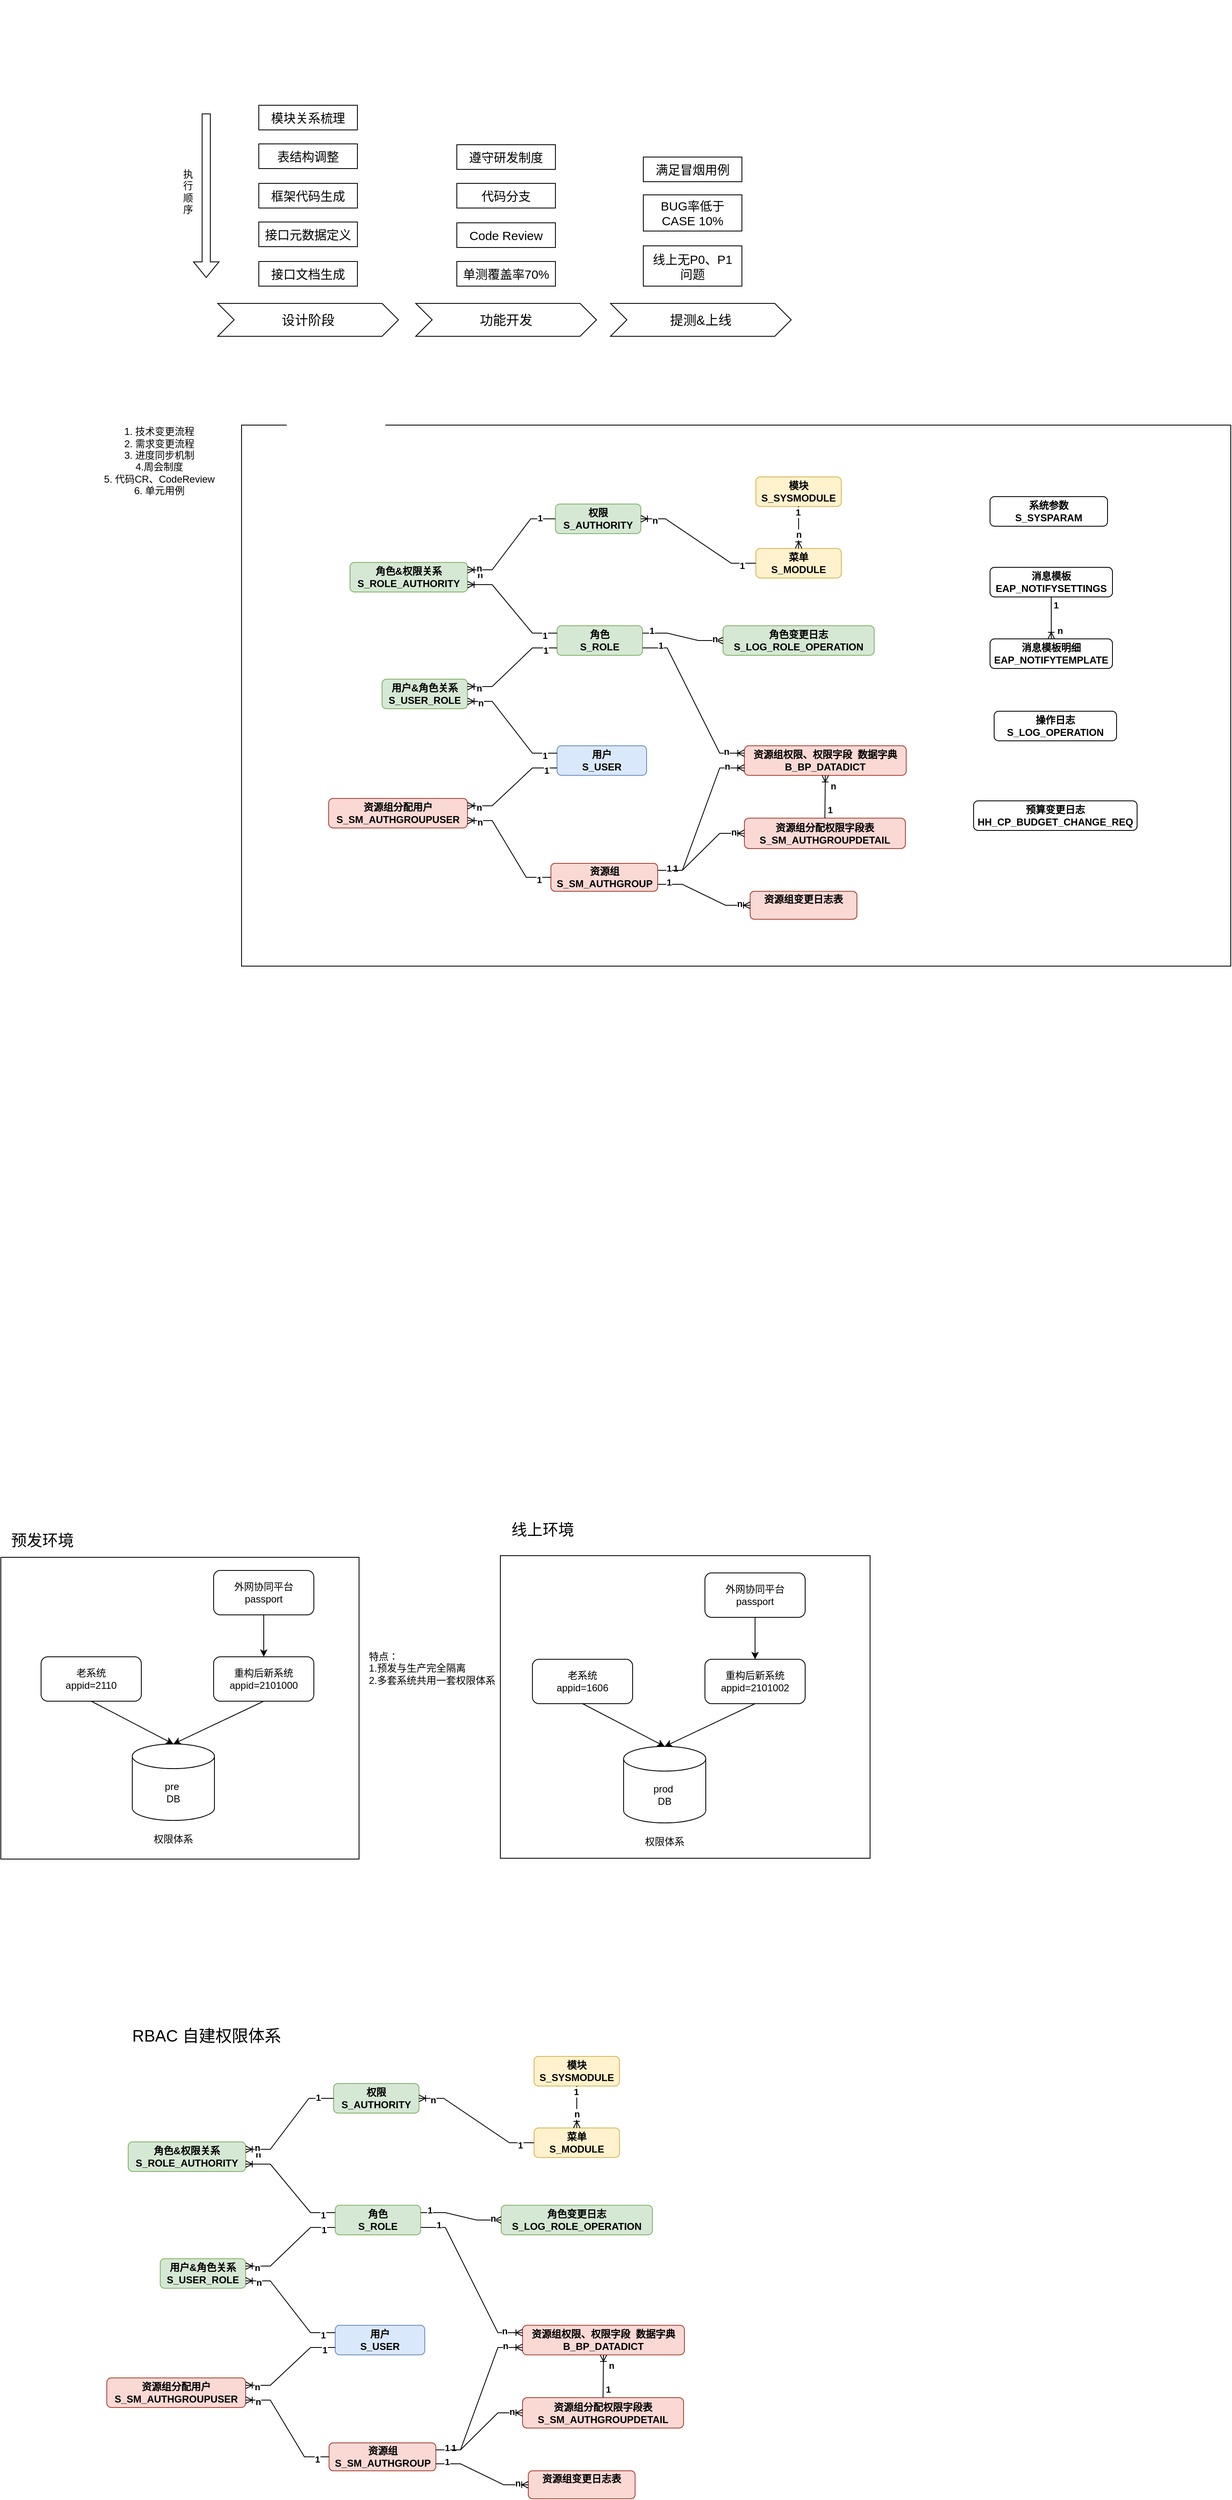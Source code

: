 <mxfile version="24.7.16">
  <diagram id="C5RBs43oDa-KdzZeNtuy" name="Page-1">
    <mxGraphModel dx="2261" dy="717" grid="0" gridSize="10" guides="1" tooltips="1" connect="1" arrows="1" fold="1" page="1" pageScale="1" pageWidth="827" pageHeight="1169" math="0" shadow="0">
      <root>
        <mxCell id="WIyWlLk6GJQsqaUBKTNV-0" />
        <mxCell id="WIyWlLk6GJQsqaUBKTNV-1" parent="WIyWlLk6GJQsqaUBKTNV-0" />
        <mxCell id="Fb4ALmmW-qBPZxDLk-Hd-118" value="" style="rounded=0;whiteSpace=wrap;html=1;" parent="WIyWlLk6GJQsqaUBKTNV-1" vertex="1">
          <mxGeometry x="-101" y="648" width="1204" height="658" as="geometry" />
        </mxCell>
        <mxCell id="Fb4ALmmW-qBPZxDLk-Hd-35" value="" style="rounded=0;whiteSpace=wrap;html=1;strokeColor=none;" parent="WIyWlLk6GJQsqaUBKTNV-1" vertex="1">
          <mxGeometry x="-46" y="131" width="120" height="594" as="geometry" />
        </mxCell>
        <mxCell id="Fb4ALmmW-qBPZxDLk-Hd-0" value="设计阶段" style="shape=step;perimeter=stepPerimeter;whiteSpace=wrap;html=1;fixedSize=1;fontSize=16;" parent="WIyWlLk6GJQsqaUBKTNV-1" vertex="1">
          <mxGeometry x="-130" y="500" width="220" height="40" as="geometry" />
        </mxCell>
        <mxCell id="Fb4ALmmW-qBPZxDLk-Hd-1" value="功能开发" style="shape=step;perimeter=stepPerimeter;whiteSpace=wrap;html=1;fixedSize=1;fontSize=16;" parent="WIyWlLk6GJQsqaUBKTNV-1" vertex="1">
          <mxGeometry x="111" y="500" width="220" height="40" as="geometry" />
        </mxCell>
        <mxCell id="Fb4ALmmW-qBPZxDLk-Hd-3" value="提测&amp;amp;上线" style="shape=step;perimeter=stepPerimeter;whiteSpace=wrap;html=1;fixedSize=1;fontSize=16;" parent="WIyWlLk6GJQsqaUBKTNV-1" vertex="1">
          <mxGeometry x="348" y="500" width="220" height="40" as="geometry" />
        </mxCell>
        <mxCell id="Fb4ALmmW-qBPZxDLk-Hd-10" value="&lt;div style=&quot;&quot;&gt;&lt;span style=&quot;background-color: initial; font-size: 15px;&quot;&gt;表结构调整&lt;/span&gt;&lt;/div&gt;" style="rounded=0;whiteSpace=wrap;html=1;align=center;" parent="WIyWlLk6GJQsqaUBKTNV-1" vertex="1">
          <mxGeometry x="-80" y="306" width="120" height="30" as="geometry" />
        </mxCell>
        <mxCell id="Fb4ALmmW-qBPZxDLk-Hd-11" value="&lt;div style=&quot;&quot;&gt;&lt;span style=&quot;background-color: initial; font-size: 15px;&quot;&gt;框架代码生成&lt;/span&gt;&lt;/div&gt;" style="rounded=0;whiteSpace=wrap;html=1;align=center;" parent="WIyWlLk6GJQsqaUBKTNV-1" vertex="1">
          <mxGeometry x="-80" y="354" width="120" height="30" as="geometry" />
        </mxCell>
        <mxCell id="Fb4ALmmW-qBPZxDLk-Hd-13" value="&lt;div style=&quot;&quot;&gt;&lt;span style=&quot;background-color: initial; font-size: 15px;&quot;&gt;接口元数据定义&lt;/span&gt;&lt;/div&gt;" style="rounded=0;whiteSpace=wrap;html=1;align=center;" parent="WIyWlLk6GJQsqaUBKTNV-1" vertex="1">
          <mxGeometry x="-80" y="401" width="120" height="30" as="geometry" />
        </mxCell>
        <mxCell id="Fb4ALmmW-qBPZxDLk-Hd-14" value="&lt;div style=&quot;&quot;&gt;&lt;span style=&quot;background-color: initial; font-size: 15px;&quot;&gt;接口文档生成&lt;/span&gt;&lt;/div&gt;" style="rounded=0;whiteSpace=wrap;html=1;align=center;" parent="WIyWlLk6GJQsqaUBKTNV-1" vertex="1">
          <mxGeometry x="-80" y="449" width="120" height="30" as="geometry" />
        </mxCell>
        <mxCell id="Fb4ALmmW-qBPZxDLk-Hd-15" value="&lt;span style=&quot;font-size: 15px;&quot;&gt;模块关系梳理&lt;/span&gt;" style="rounded=0;whiteSpace=wrap;html=1;align=center;" parent="WIyWlLk6GJQsqaUBKTNV-1" vertex="1">
          <mxGeometry x="-80" y="259" width="120" height="30" as="geometry" />
        </mxCell>
        <mxCell id="Fb4ALmmW-qBPZxDLk-Hd-17" value="" style="shape=flexArrow;endArrow=classic;html=1;rounded=0;" parent="WIyWlLk6GJQsqaUBKTNV-1" edge="1">
          <mxGeometry width="50" height="50" relative="1" as="geometry">
            <mxPoint x="-144" y="269" as="sourcePoint" />
            <mxPoint x="-144" y="469" as="targetPoint" />
          </mxGeometry>
        </mxCell>
        <mxCell id="Fb4ALmmW-qBPZxDLk-Hd-18" value="执行顺序" style="text;html=1;align=center;verticalAlign=middle;whiteSpace=wrap;rounded=0;" parent="WIyWlLk6GJQsqaUBKTNV-1" vertex="1">
          <mxGeometry x="-176" y="332" width="20" height="64" as="geometry" />
        </mxCell>
        <mxCell id="Fb4ALmmW-qBPZxDLk-Hd-19" value="&lt;div style=&quot;&quot;&gt;&lt;span style=&quot;font-size: 15px;&quot;&gt;代码分支&lt;/span&gt;&lt;/div&gt;" style="rounded=0;whiteSpace=wrap;html=1;align=center;" parent="WIyWlLk6GJQsqaUBKTNV-1" vertex="1">
          <mxGeometry x="161" y="354" width="120" height="30" as="geometry" />
        </mxCell>
        <mxCell id="Fb4ALmmW-qBPZxDLk-Hd-20" value="&lt;div style=&quot;&quot;&gt;&lt;span style=&quot;background-color: initial; font-size: 15px;&quot;&gt;Code Review&lt;/span&gt;&lt;/div&gt;" style="rounded=0;whiteSpace=wrap;html=1;align=center;" parent="WIyWlLk6GJQsqaUBKTNV-1" vertex="1">
          <mxGeometry x="161" y="402" width="120" height="30" as="geometry" />
        </mxCell>
        <mxCell id="Fb4ALmmW-qBPZxDLk-Hd-21" value="&lt;div style=&quot;&quot;&gt;&lt;span style=&quot;font-size: 15px;&quot;&gt;单测覆盖率70%&lt;/span&gt;&lt;/div&gt;" style="rounded=0;whiteSpace=wrap;html=1;align=center;" parent="WIyWlLk6GJQsqaUBKTNV-1" vertex="1">
          <mxGeometry x="161" y="449" width="120" height="30" as="geometry" />
        </mxCell>
        <mxCell id="Fb4ALmmW-qBPZxDLk-Hd-23" value="&lt;span style=&quot;font-size: 15px;&quot;&gt;遵守研发制度&lt;/span&gt;" style="rounded=0;whiteSpace=wrap;html=1;align=center;" parent="WIyWlLk6GJQsqaUBKTNV-1" vertex="1">
          <mxGeometry x="161" y="307" width="120" height="30" as="geometry" />
        </mxCell>
        <mxCell id="Fb4ALmmW-qBPZxDLk-Hd-29" value="&lt;div style=&quot;&quot;&gt;&lt;span style=&quot;font-size: 15px;&quot;&gt;BUG率低于CASE 10%&lt;/span&gt;&lt;/div&gt;" style="rounded=0;whiteSpace=wrap;html=1;align=center;" parent="WIyWlLk6GJQsqaUBKTNV-1" vertex="1">
          <mxGeometry x="388" y="368" width="120" height="44" as="geometry" />
        </mxCell>
        <mxCell id="Fb4ALmmW-qBPZxDLk-Hd-32" value="&lt;div style=&quot;&quot;&gt;&lt;span style=&quot;font-size: 15px;&quot;&gt;线上无P0、P1&lt;/span&gt;&lt;/div&gt;&lt;div style=&quot;&quot;&gt;&lt;span style=&quot;font-size: 15px;&quot;&gt;问题&lt;/span&gt;&lt;/div&gt;" style="rounded=0;whiteSpace=wrap;html=1;align=center;" parent="WIyWlLk6GJQsqaUBKTNV-1" vertex="1">
          <mxGeometry x="388" y="430" width="120" height="49" as="geometry" />
        </mxCell>
        <mxCell id="Fb4ALmmW-qBPZxDLk-Hd-33" value="&lt;span style=&quot;font-size: 15px;&quot;&gt;满足冒烟用例&lt;/span&gt;" style="rounded=0;whiteSpace=wrap;html=1;align=center;" parent="WIyWlLk6GJQsqaUBKTNV-1" vertex="1">
          <mxGeometry x="388" y="322" width="120" height="30" as="geometry" />
        </mxCell>
        <mxCell id="Fb4ALmmW-qBPZxDLk-Hd-34" value="1. 技术变更流程&lt;div&gt;2. 需求变更流程&lt;/div&gt;&lt;div&gt;3. 进度同步机制&lt;/div&gt;&lt;div&gt;4.周会制度&lt;/div&gt;&lt;div&gt;5. 代码CR、CodeReview&lt;/div&gt;&lt;div&gt;6. 单元用例&lt;/div&gt;&lt;div&gt;&lt;br&gt;&lt;/div&gt;" style="text;html=1;align=center;verticalAlign=middle;whiteSpace=wrap;rounded=0;" parent="WIyWlLk6GJQsqaUBKTNV-1" vertex="1">
          <mxGeometry x="-291" y="634" width="180" height="130" as="geometry" />
        </mxCell>
        <mxCell id="Fb4ALmmW-qBPZxDLk-Hd-36" value="用户&lt;div&gt;S_USER&lt;/div&gt;" style="rounded=1;whiteSpace=wrap;html=1;fillColor=#dae8fc;strokeColor=#6c8ebf;fontStyle=1" parent="WIyWlLk6GJQsqaUBKTNV-1" vertex="1">
          <mxGeometry x="283" y="1038" width="109" height="36" as="geometry" />
        </mxCell>
        <mxCell id="Fb4ALmmW-qBPZxDLk-Hd-37" value="&lt;div&gt;角色&lt;/div&gt;&lt;div&gt;S_ROLE&lt;/div&gt;" style="rounded=1;whiteSpace=wrap;html=1;fillColor=#d5e8d4;strokeColor=#82b366;fontStyle=1" parent="WIyWlLk6GJQsqaUBKTNV-1" vertex="1">
          <mxGeometry x="283" y="892" width="104" height="36" as="geometry" />
        </mxCell>
        <mxCell id="Fb4ALmmW-qBPZxDLk-Hd-38" value="&lt;div&gt;用户&amp;amp;角色关系&lt;/div&gt;&lt;div&gt;S_USER_ROLE&lt;/div&gt;" style="rounded=1;whiteSpace=wrap;html=1;fontStyle=1;fillColor=#d5e8d4;strokeColor=#82b366;" parent="WIyWlLk6GJQsqaUBKTNV-1" vertex="1">
          <mxGeometry x="70" y="957" width="104" height="36" as="geometry" />
        </mxCell>
        <mxCell id="Fb4ALmmW-qBPZxDLk-Hd-39" value="&lt;div&gt;资源组&lt;/div&gt;&lt;div&gt;S_SM_AUTHGROUP&lt;/div&gt;" style="rounded=1;whiteSpace=wrap;html=1;fillColor=#fad9d5;strokeColor=#ae4132;fontStyle=1" parent="WIyWlLk6GJQsqaUBKTNV-1" vertex="1">
          <mxGeometry x="275.5" y="1181" width="130" height="34" as="geometry" />
        </mxCell>
        <mxCell id="Fb4ALmmW-qBPZxDLk-Hd-40" value="资源组分配用户&lt;div&gt;S_SM_AUTHGROUPUSER&lt;/div&gt;" style="rounded=1;whiteSpace=wrap;html=1;fontStyle=1;fillColor=#fad9d5;strokeColor=#ae4132;" parent="WIyWlLk6GJQsqaUBKTNV-1" vertex="1">
          <mxGeometry x="5" y="1102" width="169" height="36" as="geometry" />
        </mxCell>
        <mxCell id="Fb4ALmmW-qBPZxDLk-Hd-41" value="资源组权限、权限字段&amp;nbsp; 数据字典&lt;div&gt;B_BP_DATADICT&lt;br&gt;&lt;/div&gt;" style="rounded=1;whiteSpace=wrap;html=1;fontStyle=1;fillColor=#fad9d5;strokeColor=#ae4132;" parent="WIyWlLk6GJQsqaUBKTNV-1" vertex="1">
          <mxGeometry x="511" y="1038" width="197" height="36" as="geometry" />
        </mxCell>
        <mxCell id="Fb4ALmmW-qBPZxDLk-Hd-42" value="权限&lt;div&gt;S_AUTHORITY&lt;br&gt;&lt;/div&gt;" style="rounded=1;whiteSpace=wrap;html=1;fontStyle=1;fillColor=#d5e8d4;strokeColor=#82b366;" parent="WIyWlLk6GJQsqaUBKTNV-1" vertex="1">
          <mxGeometry x="281" y="744" width="104" height="36" as="geometry" />
        </mxCell>
        <mxCell id="Fb4ALmmW-qBPZxDLk-Hd-43" value="角色&amp;amp;权限关系&lt;div&gt;S_ROLE_AUTHORITY&lt;br&gt;&lt;/div&gt;" style="rounded=1;whiteSpace=wrap;html=1;fontStyle=1;fillColor=#d5e8d4;strokeColor=#82b366;" parent="WIyWlLk6GJQsqaUBKTNV-1" vertex="1">
          <mxGeometry x="31" y="815" width="143" height="36" as="geometry" />
        </mxCell>
        <mxCell id="Fb4ALmmW-qBPZxDLk-Hd-44" value="&lt;div&gt;模块&lt;/div&gt;&lt;div&gt;S_SYSMODULE&lt;/div&gt;" style="rounded=1;whiteSpace=wrap;html=1;fontStyle=1;fillColor=#fff2cc;strokeColor=#d6b656;" parent="WIyWlLk6GJQsqaUBKTNV-1" vertex="1">
          <mxGeometry x="525" y="711" width="104" height="36" as="geometry" />
        </mxCell>
        <mxCell id="Fb4ALmmW-qBPZxDLk-Hd-45" value="&lt;div&gt;菜单&lt;/div&gt;&lt;div&gt;S_MODULE&lt;br&gt;&lt;/div&gt;" style="rounded=1;whiteSpace=wrap;html=1;fillColor=#fff2cc;strokeColor=#d6b656;fontStyle=1" parent="WIyWlLk6GJQsqaUBKTNV-1" vertex="1">
          <mxGeometry x="525" y="798" width="104" height="36" as="geometry" />
        </mxCell>
        <mxCell id="Fb4ALmmW-qBPZxDLk-Hd-47" value="&lt;div&gt;系统参数&lt;/div&gt;&lt;div&gt;S_SYSPARAM&lt;br&gt;&lt;/div&gt;" style="rounded=1;whiteSpace=wrap;html=1;fontStyle=1" parent="WIyWlLk6GJQsqaUBKTNV-1" vertex="1">
          <mxGeometry x="810" y="735" width="143" height="36" as="geometry" />
        </mxCell>
        <mxCell id="Fb4ALmmW-qBPZxDLk-Hd-48" value="&lt;div&gt;消息模板&lt;/div&gt;&lt;div&gt;EAP_NOTIFYSETTINGS&lt;br&gt;&lt;/div&gt;" style="rounded=1;whiteSpace=wrap;html=1;fontStyle=1" parent="WIyWlLk6GJQsqaUBKTNV-1" vertex="1">
          <mxGeometry x="810" y="821" width="149" height="36" as="geometry" />
        </mxCell>
        <mxCell id="Fb4ALmmW-qBPZxDLk-Hd-49" value="&lt;div&gt;消息模板明细&lt;/div&gt;&lt;div&gt;EAP_NOTIFYTEMPLATE&lt;br&gt;&lt;/div&gt;" style="rounded=1;whiteSpace=wrap;html=1;fontStyle=1" parent="WIyWlLk6GJQsqaUBKTNV-1" vertex="1">
          <mxGeometry x="810" y="908" width="149" height="36" as="geometry" />
        </mxCell>
        <mxCell id="Fb4ALmmW-qBPZxDLk-Hd-50" value="&lt;div&gt;操作日志&lt;/div&gt;&lt;div&gt;S_LOG_OPERATION&lt;br&gt;&lt;/div&gt;" style="rounded=1;whiteSpace=wrap;html=1;fontStyle=1" parent="WIyWlLk6GJQsqaUBKTNV-1" vertex="1">
          <mxGeometry x="815" y="996" width="149" height="36" as="geometry" />
        </mxCell>
        <mxCell id="Fb4ALmmW-qBPZxDLk-Hd-51" value="&lt;div&gt;预算变更日志&lt;/div&gt;&lt;div&gt;HH_CP_BUDGET_CHANGE_REQ&lt;br&gt;&lt;/div&gt;" style="rounded=1;whiteSpace=wrap;html=1;fontStyle=1" parent="WIyWlLk6GJQsqaUBKTNV-1" vertex="1">
          <mxGeometry x="790" y="1105" width="199" height="36" as="geometry" />
        </mxCell>
        <mxCell id="Fb4ALmmW-qBPZxDLk-Hd-52" value="&lt;div&gt;资源组变更日志表&lt;/div&gt;&lt;div&gt;&lt;br&gt;&lt;/div&gt;" style="rounded=1;whiteSpace=wrap;html=1;fontStyle=1;fillColor=#fad9d5;strokeColor=#ae4132;" parent="WIyWlLk6GJQsqaUBKTNV-1" vertex="1">
          <mxGeometry x="518" y="1215" width="130" height="34" as="geometry" />
        </mxCell>
        <mxCell id="Fb4ALmmW-qBPZxDLk-Hd-53" value="&lt;div&gt;角色变更日志&lt;/div&gt;&lt;div&gt;S_LOG_ROLE_OPERATION&lt;br&gt;&lt;/div&gt;" style="rounded=1;whiteSpace=wrap;html=1;fontStyle=1;fillColor=#d5e8d4;strokeColor=#82b366;" parent="WIyWlLk6GJQsqaUBKTNV-1" vertex="1">
          <mxGeometry x="485" y="892" width="184" height="36" as="geometry" />
        </mxCell>
        <mxCell id="Fb4ALmmW-qBPZxDLk-Hd-75" value="" style="edgeStyle=entityRelationEdgeStyle;fontSize=12;html=1;endArrow=ERoneToMany;rounded=0;exitX=0;exitY=0.25;exitDx=0;exitDy=0;entryX=1;entryY=0.75;entryDx=0;entryDy=0;fontStyle=1" parent="WIyWlLk6GJQsqaUBKTNV-1" source="Fb4ALmmW-qBPZxDLk-Hd-37" target="Fb4ALmmW-qBPZxDLk-Hd-43" edge="1">
          <mxGeometry width="100" height="100" relative="1" as="geometry">
            <mxPoint x="168" y="952" as="sourcePoint" />
            <mxPoint x="59" y="882" as="targetPoint" />
            <Array as="points">
              <mxPoint x="38" y="936" />
              <mxPoint x="58" y="942" />
            </Array>
          </mxGeometry>
        </mxCell>
        <mxCell id="Fb4ALmmW-qBPZxDLk-Hd-80" value="n" style="edgeLabel;html=1;align=center;verticalAlign=middle;resizable=0;points=[];fontStyle=1" parent="Fb4ALmmW-qBPZxDLk-Hd-75" vertex="1" connectable="0">
          <mxGeometry x="0.783" y="2" relative="1" as="geometry">
            <mxPoint y="-14" as="offset" />
          </mxGeometry>
        </mxCell>
        <mxCell id="Fb4ALmmW-qBPZxDLk-Hd-81" value="1" style="edgeLabel;html=1;align=center;verticalAlign=middle;resizable=0;points=[];fontStyle=1" parent="Fb4ALmmW-qBPZxDLk-Hd-75" vertex="1" connectable="0">
          <mxGeometry x="-0.784" y="3" relative="1" as="geometry">
            <mxPoint as="offset" />
          </mxGeometry>
        </mxCell>
        <mxCell id="Fb4ALmmW-qBPZxDLk-Hd-77" value="" style="edgeStyle=entityRelationEdgeStyle;fontSize=12;html=1;endArrow=ERoneToMany;rounded=0;exitX=0;exitY=0.5;exitDx=0;exitDy=0;entryX=1;entryY=0.25;entryDx=0;entryDy=0;fontStyle=1" parent="WIyWlLk6GJQsqaUBKTNV-1" source="Fb4ALmmW-qBPZxDLk-Hd-42" target="Fb4ALmmW-qBPZxDLk-Hd-43" edge="1">
          <mxGeometry width="100" height="100" relative="1" as="geometry">
            <mxPoint x="293" y="920" as="sourcePoint" />
            <mxPoint x="184" y="868" as="targetPoint" />
            <Array as="points">
              <mxPoint x="48" y="946" />
              <mxPoint x="68" y="952" />
            </Array>
          </mxGeometry>
        </mxCell>
        <mxCell id="Fb4ALmmW-qBPZxDLk-Hd-78" value="1" style="edgeLabel;html=1;align=center;verticalAlign=middle;resizable=0;points=[];fontStyle=1" parent="Fb4ALmmW-qBPZxDLk-Hd-77" vertex="1" connectable="0">
          <mxGeometry x="-0.723" y="-1" relative="1" as="geometry">
            <mxPoint as="offset" />
          </mxGeometry>
        </mxCell>
        <mxCell id="Fb4ALmmW-qBPZxDLk-Hd-79" value="n" style="edgeLabel;html=1;align=center;verticalAlign=middle;resizable=0;points=[];fontStyle=1" parent="Fb4ALmmW-qBPZxDLk-Hd-77" vertex="1" connectable="0">
          <mxGeometry x="0.801" y="-2" relative="1" as="geometry">
            <mxPoint as="offset" />
          </mxGeometry>
        </mxCell>
        <mxCell id="Fb4ALmmW-qBPZxDLk-Hd-82" value="" style="edgeStyle=entityRelationEdgeStyle;fontSize=12;html=1;endArrow=ERoneToMany;rounded=0;exitX=0;exitY=0.75;exitDx=0;exitDy=0;entryX=1;entryY=0.25;entryDx=0;entryDy=0;fontStyle=1" parent="WIyWlLk6GJQsqaUBKTNV-1" source="Fb4ALmmW-qBPZxDLk-Hd-37" target="Fb4ALmmW-qBPZxDLk-Hd-38" edge="1">
          <mxGeometry width="100" height="100" relative="1" as="geometry">
            <mxPoint x="229" y="1092" as="sourcePoint" />
            <mxPoint x="120" y="1031" as="targetPoint" />
            <Array as="points">
              <mxPoint x="-16" y="1118" />
              <mxPoint x="4" y="1124" />
            </Array>
          </mxGeometry>
        </mxCell>
        <mxCell id="Fb4ALmmW-qBPZxDLk-Hd-83" value="n" style="edgeLabel;html=1;align=center;verticalAlign=middle;resizable=0;points=[];fontStyle=1" parent="Fb4ALmmW-qBPZxDLk-Hd-82" vertex="1" connectable="0">
          <mxGeometry x="0.783" y="2" relative="1" as="geometry">
            <mxPoint as="offset" />
          </mxGeometry>
        </mxCell>
        <mxCell id="Fb4ALmmW-qBPZxDLk-Hd-84" value="1" style="edgeLabel;html=1;align=center;verticalAlign=middle;resizable=0;points=[];fontStyle=1" parent="Fb4ALmmW-qBPZxDLk-Hd-82" vertex="1" connectable="0">
          <mxGeometry x="-0.784" y="3" relative="1" as="geometry">
            <mxPoint as="offset" />
          </mxGeometry>
        </mxCell>
        <mxCell id="Fb4ALmmW-qBPZxDLk-Hd-85" value="" style="edgeStyle=entityRelationEdgeStyle;fontSize=12;html=1;endArrow=ERoneToMany;rounded=0;exitX=0;exitY=0.25;exitDx=0;exitDy=0;entryX=1;entryY=0.75;entryDx=0;entryDy=0;fontStyle=1" parent="WIyWlLk6GJQsqaUBKTNV-1" source="Fb4ALmmW-qBPZxDLk-Hd-36" target="Fb4ALmmW-qBPZxDLk-Hd-38" edge="1">
          <mxGeometry width="100" height="100" relative="1" as="geometry">
            <mxPoint x="250" y="1006" as="sourcePoint" />
            <mxPoint x="141" y="1053" as="targetPoint" />
            <Array as="points">
              <mxPoint x="-49" y="1205" />
              <mxPoint x="-29" y="1211" />
            </Array>
          </mxGeometry>
        </mxCell>
        <mxCell id="Fb4ALmmW-qBPZxDLk-Hd-86" value="n" style="edgeLabel;html=1;align=center;verticalAlign=middle;resizable=0;points=[];fontStyle=1" parent="Fb4ALmmW-qBPZxDLk-Hd-85" vertex="1" connectable="0">
          <mxGeometry x="0.783" y="2" relative="1" as="geometry">
            <mxPoint as="offset" />
          </mxGeometry>
        </mxCell>
        <mxCell id="Fb4ALmmW-qBPZxDLk-Hd-87" value="1" style="edgeLabel;html=1;align=center;verticalAlign=middle;resizable=0;points=[];fontStyle=1" parent="Fb4ALmmW-qBPZxDLk-Hd-85" vertex="1" connectable="0">
          <mxGeometry x="-0.784" y="3" relative="1" as="geometry">
            <mxPoint as="offset" />
          </mxGeometry>
        </mxCell>
        <mxCell id="Fb4ALmmW-qBPZxDLk-Hd-88" value="" style="edgeStyle=entityRelationEdgeStyle;fontSize=12;html=1;endArrow=ERoneToMany;rounded=0;exitX=0;exitY=0.75;exitDx=0;exitDy=0;entryX=1;entryY=0.25;entryDx=0;entryDy=0;fontStyle=1" parent="WIyWlLk6GJQsqaUBKTNV-1" source="Fb4ALmmW-qBPZxDLk-Hd-36" target="Fb4ALmmW-qBPZxDLk-Hd-40" edge="1">
          <mxGeometry width="100" height="100" relative="1" as="geometry">
            <mxPoint x="221" y="1102" as="sourcePoint" />
            <mxPoint x="112" y="1030" as="targetPoint" />
            <Array as="points">
              <mxPoint x="-111" y="1251" />
              <mxPoint x="-91" y="1257" />
            </Array>
          </mxGeometry>
        </mxCell>
        <mxCell id="Fb4ALmmW-qBPZxDLk-Hd-89" value="n" style="edgeLabel;html=1;align=center;verticalAlign=middle;resizable=0;points=[];fontStyle=1" parent="Fb4ALmmW-qBPZxDLk-Hd-88" vertex="1" connectable="0">
          <mxGeometry x="0.783" y="2" relative="1" as="geometry">
            <mxPoint as="offset" />
          </mxGeometry>
        </mxCell>
        <mxCell id="Fb4ALmmW-qBPZxDLk-Hd-90" value="1" style="edgeLabel;html=1;align=center;verticalAlign=middle;resizable=0;points=[];fontStyle=1" parent="Fb4ALmmW-qBPZxDLk-Hd-88" vertex="1" connectable="0">
          <mxGeometry x="-0.784" y="3" relative="1" as="geometry">
            <mxPoint as="offset" />
          </mxGeometry>
        </mxCell>
        <mxCell id="Fb4ALmmW-qBPZxDLk-Hd-91" value="" style="edgeStyle=entityRelationEdgeStyle;fontSize=12;html=1;endArrow=ERoneToMany;rounded=0;exitX=0;exitY=0.5;exitDx=0;exitDy=0;entryX=1;entryY=0.75;entryDx=0;entryDy=0;fontStyle=1" parent="WIyWlLk6GJQsqaUBKTNV-1" source="Fb4ALmmW-qBPZxDLk-Hd-39" target="Fb4ALmmW-qBPZxDLk-Hd-40" edge="1">
          <mxGeometry width="100" height="100" relative="1" as="geometry">
            <mxPoint x="213" y="1222" as="sourcePoint" />
            <mxPoint x="104" y="1268" as="targetPoint" />
            <Array as="points">
              <mxPoint x="-181" y="1408" />
              <mxPoint x="-161" y="1414" />
            </Array>
          </mxGeometry>
        </mxCell>
        <mxCell id="Fb4ALmmW-qBPZxDLk-Hd-92" value="n" style="edgeLabel;html=1;align=center;verticalAlign=middle;resizable=0;points=[];fontStyle=1" parent="Fb4ALmmW-qBPZxDLk-Hd-91" vertex="1" connectable="0">
          <mxGeometry x="0.783" y="2" relative="1" as="geometry">
            <mxPoint as="offset" />
          </mxGeometry>
        </mxCell>
        <mxCell id="Fb4ALmmW-qBPZxDLk-Hd-93" value="1" style="edgeLabel;html=1;align=center;verticalAlign=middle;resizable=0;points=[];fontStyle=1" parent="Fb4ALmmW-qBPZxDLk-Hd-91" vertex="1" connectable="0">
          <mxGeometry x="-0.784" y="3" relative="1" as="geometry">
            <mxPoint as="offset" />
          </mxGeometry>
        </mxCell>
        <mxCell id="Fb4ALmmW-qBPZxDLk-Hd-94" value="" style="edgeStyle=entityRelationEdgeStyle;fontSize=12;html=1;endArrow=ERoneToMany;rounded=0;exitX=1;exitY=0.75;exitDx=0;exitDy=0;entryX=0;entryY=0.5;entryDx=0;entryDy=0;fontStyle=1" parent="WIyWlLk6GJQsqaUBKTNV-1" source="Fb4ALmmW-qBPZxDLk-Hd-39" target="Fb4ALmmW-qBPZxDLk-Hd-52" edge="1">
          <mxGeometry width="100" height="100" relative="1" as="geometry">
            <mxPoint x="286" y="1208" as="sourcePoint" />
            <mxPoint x="184" y="1139" as="targetPoint" />
            <Array as="points">
              <mxPoint x="-171" y="1418" />
              <mxPoint x="-151" y="1424" />
            </Array>
          </mxGeometry>
        </mxCell>
        <mxCell id="Fb4ALmmW-qBPZxDLk-Hd-95" value="n" style="edgeLabel;html=1;align=center;verticalAlign=middle;resizable=0;points=[];fontStyle=1" parent="Fb4ALmmW-qBPZxDLk-Hd-94" vertex="1" connectable="0">
          <mxGeometry x="0.783" y="2" relative="1" as="geometry">
            <mxPoint as="offset" />
          </mxGeometry>
        </mxCell>
        <mxCell id="Fb4ALmmW-qBPZxDLk-Hd-96" value="1" style="edgeLabel;html=1;align=center;verticalAlign=middle;resizable=0;points=[];fontStyle=1" parent="Fb4ALmmW-qBPZxDLk-Hd-94" vertex="1" connectable="0">
          <mxGeometry x="-0.784" y="3" relative="1" as="geometry">
            <mxPoint as="offset" />
          </mxGeometry>
        </mxCell>
        <mxCell id="Fb4ALmmW-qBPZxDLk-Hd-97" value="" style="edgeStyle=entityRelationEdgeStyle;fontSize=12;html=1;endArrow=ERoneToMany;rounded=0;exitX=1;exitY=0.25;exitDx=0;exitDy=0;entryX=0;entryY=0.75;entryDx=0;entryDy=0;fontStyle=1" parent="WIyWlLk6GJQsqaUBKTNV-1" source="Fb4ALmmW-qBPZxDLk-Hd-39" target="Fb4ALmmW-qBPZxDLk-Hd-41" edge="1">
          <mxGeometry width="100" height="100" relative="1" as="geometry">
            <mxPoint x="414" y="1150" as="sourcePoint" />
            <mxPoint x="509" y="1141" as="targetPoint" />
            <Array as="points">
              <mxPoint x="-163" y="1361" />
              <mxPoint x="-143" y="1367" />
            </Array>
          </mxGeometry>
        </mxCell>
        <mxCell id="Fb4ALmmW-qBPZxDLk-Hd-98" value="n" style="edgeLabel;html=1;align=center;verticalAlign=middle;resizable=0;points=[];fontStyle=1" parent="Fb4ALmmW-qBPZxDLk-Hd-97" vertex="1" connectable="0">
          <mxGeometry x="0.783" y="2" relative="1" as="geometry">
            <mxPoint as="offset" />
          </mxGeometry>
        </mxCell>
        <mxCell id="Fb4ALmmW-qBPZxDLk-Hd-99" value="1" style="edgeLabel;html=1;align=center;verticalAlign=middle;resizable=0;points=[];fontStyle=1" parent="Fb4ALmmW-qBPZxDLk-Hd-97" vertex="1" connectable="0">
          <mxGeometry x="-0.784" y="3" relative="1" as="geometry">
            <mxPoint as="offset" />
          </mxGeometry>
        </mxCell>
        <mxCell id="Fb4ALmmW-qBPZxDLk-Hd-100" value="" style="edgeStyle=entityRelationEdgeStyle;fontSize=12;html=1;endArrow=ERoneToMany;rounded=0;exitX=1;exitY=0.75;exitDx=0;exitDy=0;entryX=0;entryY=0.25;entryDx=0;entryDy=0;fontStyle=1" parent="WIyWlLk6GJQsqaUBKTNV-1" source="Fb4ALmmW-qBPZxDLk-Hd-37" target="Fb4ALmmW-qBPZxDLk-Hd-41" edge="1">
          <mxGeometry width="100" height="100" relative="1" as="geometry">
            <mxPoint x="416" y="1200" as="sourcePoint" />
            <mxPoint x="521" y="1075" as="targetPoint" />
            <Array as="points">
              <mxPoint x="-153" y="1371" />
              <mxPoint x="-133" y="1377" />
            </Array>
          </mxGeometry>
        </mxCell>
        <mxCell id="Fb4ALmmW-qBPZxDLk-Hd-101" value="n" style="edgeLabel;html=1;align=center;verticalAlign=middle;resizable=0;points=[];fontStyle=1" parent="Fb4ALmmW-qBPZxDLk-Hd-100" vertex="1" connectable="0">
          <mxGeometry x="0.783" y="2" relative="1" as="geometry">
            <mxPoint as="offset" />
          </mxGeometry>
        </mxCell>
        <mxCell id="Fb4ALmmW-qBPZxDLk-Hd-102" value="1" style="edgeLabel;html=1;align=center;verticalAlign=middle;resizable=0;points=[];fontStyle=1" parent="Fb4ALmmW-qBPZxDLk-Hd-100" vertex="1" connectable="0">
          <mxGeometry x="-0.784" y="3" relative="1" as="geometry">
            <mxPoint as="offset" />
          </mxGeometry>
        </mxCell>
        <mxCell id="Fb4ALmmW-qBPZxDLk-Hd-103" value="" style="edgeStyle=entityRelationEdgeStyle;fontSize=12;html=1;endArrow=ERoneToMany;rounded=0;exitX=1;exitY=0.25;exitDx=0;exitDy=0;entryX=0;entryY=0.5;entryDx=0;entryDy=0;fontStyle=1" parent="WIyWlLk6GJQsqaUBKTNV-1" source="Fb4ALmmW-qBPZxDLk-Hd-37" target="Fb4ALmmW-qBPZxDLk-Hd-53" edge="1">
          <mxGeometry width="100" height="100" relative="1" as="geometry">
            <mxPoint x="397" y="929" as="sourcePoint" />
            <mxPoint x="521" y="1057" as="targetPoint" />
            <Array as="points">
              <mxPoint x="-143" y="1381" />
              <mxPoint x="-123" y="1387" />
            </Array>
          </mxGeometry>
        </mxCell>
        <mxCell id="Fb4ALmmW-qBPZxDLk-Hd-104" value="n" style="edgeLabel;html=1;align=center;verticalAlign=middle;resizable=0;points=[];fontStyle=1" parent="Fb4ALmmW-qBPZxDLk-Hd-103" vertex="1" connectable="0">
          <mxGeometry x="0.783" y="2" relative="1" as="geometry">
            <mxPoint as="offset" />
          </mxGeometry>
        </mxCell>
        <mxCell id="Fb4ALmmW-qBPZxDLk-Hd-105" value="1" style="edgeLabel;html=1;align=center;verticalAlign=middle;resizable=0;points=[];fontStyle=1" parent="Fb4ALmmW-qBPZxDLk-Hd-103" vertex="1" connectable="0">
          <mxGeometry x="-0.784" y="3" relative="1" as="geometry">
            <mxPoint as="offset" />
          </mxGeometry>
        </mxCell>
        <mxCell id="Fb4ALmmW-qBPZxDLk-Hd-106" value="" style="fontSize=12;html=1;endArrow=ERoneToMany;rounded=0;exitX=0.5;exitY=1;exitDx=0;exitDy=0;entryX=0.5;entryY=0;entryDx=0;entryDy=0;fontStyle=1" parent="WIyWlLk6GJQsqaUBKTNV-1" source="Fb4ALmmW-qBPZxDLk-Hd-44" target="Fb4ALmmW-qBPZxDLk-Hd-45" edge="1">
          <mxGeometry width="100" height="100" relative="1" as="geometry">
            <mxPoint x="698" y="756" as="sourcePoint" />
            <mxPoint x="584" y="796" as="targetPoint" />
          </mxGeometry>
        </mxCell>
        <mxCell id="Fb4ALmmW-qBPZxDLk-Hd-107" value="1" style="edgeLabel;html=1;align=center;verticalAlign=middle;resizable=0;points=[];fontStyle=1" parent="Fb4ALmmW-qBPZxDLk-Hd-106" vertex="1" connectable="0">
          <mxGeometry x="-0.723" y="-1" relative="1" as="geometry">
            <mxPoint as="offset" />
          </mxGeometry>
        </mxCell>
        <mxCell id="Fb4ALmmW-qBPZxDLk-Hd-108" value="n" style="edgeLabel;html=1;align=center;verticalAlign=middle;resizable=0;points=[];fontStyle=1" parent="Fb4ALmmW-qBPZxDLk-Hd-106" vertex="1" connectable="0">
          <mxGeometry x="0.801" y="-2" relative="1" as="geometry">
            <mxPoint x="2" y="-12" as="offset" />
          </mxGeometry>
        </mxCell>
        <mxCell id="Fb4ALmmW-qBPZxDLk-Hd-112" value="" style="edgeStyle=entityRelationEdgeStyle;fontSize=12;html=1;endArrow=ERoneToMany;rounded=0;exitX=0;exitY=0.5;exitDx=0;exitDy=0;entryX=1;entryY=0.5;entryDx=0;entryDy=0;fontStyle=1" parent="WIyWlLk6GJQsqaUBKTNV-1" source="Fb4ALmmW-qBPZxDLk-Hd-45" target="Fb4ALmmW-qBPZxDLk-Hd-42" edge="1">
          <mxGeometry width="100" height="100" relative="1" as="geometry">
            <mxPoint x="382" y="825" as="sourcePoint" />
            <mxPoint x="480" y="834" as="targetPoint" />
            <Array as="points">
              <mxPoint x="-148" y="1305" />
              <mxPoint x="-128" y="1311" />
            </Array>
          </mxGeometry>
        </mxCell>
        <mxCell id="Fb4ALmmW-qBPZxDLk-Hd-113" value="n" style="edgeLabel;html=1;align=center;verticalAlign=middle;resizable=0;points=[];fontStyle=1" parent="Fb4ALmmW-qBPZxDLk-Hd-112" vertex="1" connectable="0">
          <mxGeometry x="0.783" y="2" relative="1" as="geometry">
            <mxPoint as="offset" />
          </mxGeometry>
        </mxCell>
        <mxCell id="Fb4ALmmW-qBPZxDLk-Hd-114" value="1" style="edgeLabel;html=1;align=center;verticalAlign=middle;resizable=0;points=[];fontStyle=1" parent="Fb4ALmmW-qBPZxDLk-Hd-112" vertex="1" connectable="0">
          <mxGeometry x="-0.784" y="3" relative="1" as="geometry">
            <mxPoint as="offset" />
          </mxGeometry>
        </mxCell>
        <mxCell id="Fb4ALmmW-qBPZxDLk-Hd-115" value="" style="fontSize=12;html=1;endArrow=ERoneToMany;rounded=0;exitX=0.5;exitY=1;exitDx=0;exitDy=0;entryX=0.5;entryY=0;entryDx=0;entryDy=0;fontStyle=1" parent="WIyWlLk6GJQsqaUBKTNV-1" source="Fb4ALmmW-qBPZxDLk-Hd-48" target="Fb4ALmmW-qBPZxDLk-Hd-49" edge="1">
          <mxGeometry width="100" height="100" relative="1" as="geometry">
            <mxPoint x="397" y="929" as="sourcePoint" />
            <mxPoint x="521" y="1057" as="targetPoint" />
          </mxGeometry>
        </mxCell>
        <mxCell id="Fb4ALmmW-qBPZxDLk-Hd-116" value="n" style="edgeLabel;html=1;align=center;verticalAlign=middle;resizable=0;points=[];fontStyle=1" parent="Fb4ALmmW-qBPZxDLk-Hd-115" vertex="1" connectable="0">
          <mxGeometry x="0.783" y="2" relative="1" as="geometry">
            <mxPoint x="8" y="-5" as="offset" />
          </mxGeometry>
        </mxCell>
        <mxCell id="Fb4ALmmW-qBPZxDLk-Hd-117" value="1" style="edgeLabel;html=1;align=center;verticalAlign=middle;resizable=0;points=[];fontStyle=1" parent="Fb4ALmmW-qBPZxDLk-Hd-115" vertex="1" connectable="0">
          <mxGeometry x="-0.784" y="3" relative="1" as="geometry">
            <mxPoint x="2" y="4" as="offset" />
          </mxGeometry>
        </mxCell>
        <mxCell id="bCldaoK6L6CGryJkFs6s-0" value="资源组分配权限字段表&lt;div&gt;S_SM_AUTHGROUPDETAIL&lt;br&gt;&lt;/div&gt;" style="rounded=1;whiteSpace=wrap;html=1;fontStyle=1;fillColor=#fad9d5;strokeColor=#ae4132;" parent="WIyWlLk6GJQsqaUBKTNV-1" vertex="1">
          <mxGeometry x="511" y="1126" width="196" height="37" as="geometry" />
        </mxCell>
        <mxCell id="bCldaoK6L6CGryJkFs6s-1" value="" style="edgeStyle=entityRelationEdgeStyle;fontSize=12;html=1;endArrow=ERoneToMany;rounded=0;exitX=1;exitY=0.25;exitDx=0;exitDy=0;entryX=0;entryY=0.5;entryDx=0;entryDy=0;fontStyle=1" parent="WIyWlLk6GJQsqaUBKTNV-1" source="Fb4ALmmW-qBPZxDLk-Hd-39" target="bCldaoK6L6CGryJkFs6s-0" edge="1">
          <mxGeometry width="100" height="100" relative="1" as="geometry">
            <mxPoint x="416" y="1200" as="sourcePoint" />
            <mxPoint x="521" y="1075" as="targetPoint" />
            <Array as="points">
              <mxPoint x="-153" y="1371" />
              <mxPoint x="-133" y="1377" />
            </Array>
          </mxGeometry>
        </mxCell>
        <mxCell id="bCldaoK6L6CGryJkFs6s-2" value="n" style="edgeLabel;html=1;align=center;verticalAlign=middle;resizable=0;points=[];fontStyle=1" parent="bCldaoK6L6CGryJkFs6s-1" vertex="1" connectable="0">
          <mxGeometry x="0.783" y="2" relative="1" as="geometry">
            <mxPoint as="offset" />
          </mxGeometry>
        </mxCell>
        <mxCell id="bCldaoK6L6CGryJkFs6s-3" value="1" style="edgeLabel;html=1;align=center;verticalAlign=middle;resizable=0;points=[];fontStyle=1" parent="bCldaoK6L6CGryJkFs6s-1" vertex="1" connectable="0">
          <mxGeometry x="-0.784" y="3" relative="1" as="geometry">
            <mxPoint as="offset" />
          </mxGeometry>
        </mxCell>
        <mxCell id="bCldaoK6L6CGryJkFs6s-4" value="" style="fontSize=12;html=1;endArrow=ERoneToMany;rounded=0;exitX=0.5;exitY=0;exitDx=0;exitDy=0;entryX=0.5;entryY=1;entryDx=0;entryDy=0;fontStyle=1" parent="WIyWlLk6GJQsqaUBKTNV-1" source="bCldaoK6L6CGryJkFs6s-0" target="Fb4ALmmW-qBPZxDLk-Hd-41" edge="1">
          <mxGeometry width="100" height="100" relative="1" as="geometry">
            <mxPoint x="498" y="1141" as="sourcePoint" />
            <mxPoint x="603" y="1111" as="targetPoint" />
          </mxGeometry>
        </mxCell>
        <mxCell id="bCldaoK6L6CGryJkFs6s-5" value="n" style="edgeLabel;html=1;align=center;verticalAlign=middle;resizable=0;points=[];fontStyle=1" parent="bCldaoK6L6CGryJkFs6s-4" vertex="1" connectable="0">
          <mxGeometry x="0.783" y="2" relative="1" as="geometry">
            <mxPoint x="11" y="7" as="offset" />
          </mxGeometry>
        </mxCell>
        <mxCell id="bCldaoK6L6CGryJkFs6s-6" value="1" style="edgeLabel;html=1;align=center;verticalAlign=middle;resizable=0;points=[];fontStyle=1" parent="bCldaoK6L6CGryJkFs6s-4" vertex="1" connectable="0">
          <mxGeometry x="-0.784" y="3" relative="1" as="geometry">
            <mxPoint x="9" y="-5" as="offset" />
          </mxGeometry>
        </mxCell>
        <mxCell id="ZEW8CqKrdDAEUhz22u_a-0" value="" style="rounded=0;whiteSpace=wrap;html=1;" vertex="1" parent="WIyWlLk6GJQsqaUBKTNV-1">
          <mxGeometry x="-394" y="2025" width="436" height="367" as="geometry" />
        </mxCell>
        <mxCell id="ZEW8CqKrdDAEUhz22u_a-1" value="预发环境" style="text;html=1;align=center;verticalAlign=middle;whiteSpace=wrap;rounded=0;fontSize=19;" vertex="1" parent="WIyWlLk6GJQsqaUBKTNV-1">
          <mxGeometry x="-386" y="1990" width="85" height="30" as="geometry" />
        </mxCell>
        <mxCell id="ZEW8CqKrdDAEUhz22u_a-2" value="老系统&lt;div&gt;appid=2110&lt;/div&gt;" style="rounded=1;whiteSpace=wrap;html=1;" vertex="1" parent="WIyWlLk6GJQsqaUBKTNV-1">
          <mxGeometry x="-345" y="2146" width="122" height="54" as="geometry" />
        </mxCell>
        <mxCell id="ZEW8CqKrdDAEUhz22u_a-3" value="&lt;div&gt;重构后新系统&lt;/div&gt;&lt;div&gt;appid=2101000&lt;/div&gt;" style="rounded=1;whiteSpace=wrap;html=1;" vertex="1" parent="WIyWlLk6GJQsqaUBKTNV-1">
          <mxGeometry x="-135" y="2146" width="122" height="54" as="geometry" />
        </mxCell>
        <mxCell id="ZEW8CqKrdDAEUhz22u_a-4" value="pre&amp;nbsp;&lt;br&gt;DB" style="shape=cylinder3;whiteSpace=wrap;html=1;boundedLbl=1;backgroundOutline=1;size=15;" vertex="1" parent="WIyWlLk6GJQsqaUBKTNV-1">
          <mxGeometry x="-234" y="2252" width="100" height="93" as="geometry" />
        </mxCell>
        <mxCell id="ZEW8CqKrdDAEUhz22u_a-5" value="" style="endArrow=classic;html=1;rounded=0;exitX=0.5;exitY=1;exitDx=0;exitDy=0;entryX=0.5;entryY=0;entryDx=0;entryDy=0;entryPerimeter=0;" edge="1" parent="WIyWlLk6GJQsqaUBKTNV-1" source="ZEW8CqKrdDAEUhz22u_a-3" target="ZEW8CqKrdDAEUhz22u_a-4">
          <mxGeometry width="50" height="50" relative="1" as="geometry">
            <mxPoint x="183" y="2220" as="sourcePoint" />
            <mxPoint x="233" y="2170" as="targetPoint" />
          </mxGeometry>
        </mxCell>
        <mxCell id="ZEW8CqKrdDAEUhz22u_a-6" value="" style="endArrow=classic;html=1;rounded=0;exitX=0.5;exitY=1;exitDx=0;exitDy=0;entryX=0.5;entryY=0;entryDx=0;entryDy=0;entryPerimeter=0;" edge="1" parent="WIyWlLk6GJQsqaUBKTNV-1" source="ZEW8CqKrdDAEUhz22u_a-2" target="ZEW8CqKrdDAEUhz22u_a-4">
          <mxGeometry width="50" height="50" relative="1" as="geometry">
            <mxPoint x="-64" y="2210" as="sourcePoint" />
            <mxPoint x="-174" y="2262" as="targetPoint" />
          </mxGeometry>
        </mxCell>
        <mxCell id="ZEW8CqKrdDAEUhz22u_a-7" value="权限体系" style="text;html=1;align=center;verticalAlign=middle;whiteSpace=wrap;rounded=0;" vertex="1" parent="WIyWlLk6GJQsqaUBKTNV-1">
          <mxGeometry x="-214" y="2353" width="60" height="30" as="geometry" />
        </mxCell>
        <mxCell id="ZEW8CqKrdDAEUhz22u_a-8" value="" style="rounded=0;whiteSpace=wrap;html=1;" vertex="1" parent="WIyWlLk6GJQsqaUBKTNV-1">
          <mxGeometry x="214" y="2023" width="450" height="368" as="geometry" />
        </mxCell>
        <mxCell id="ZEW8CqKrdDAEUhz22u_a-9" value="线上环境" style="text;html=1;align=center;verticalAlign=middle;whiteSpace=wrap;rounded=0;fontSize=19;" vertex="1" parent="WIyWlLk6GJQsqaUBKTNV-1">
          <mxGeometry x="223" y="1977" width="85" height="30" as="geometry" />
        </mxCell>
        <mxCell id="ZEW8CqKrdDAEUhz22u_a-10" value="老系统&lt;div&gt;appid=1606&lt;/div&gt;" style="rounded=1;whiteSpace=wrap;html=1;" vertex="1" parent="WIyWlLk6GJQsqaUBKTNV-1">
          <mxGeometry x="253" y="2149" width="122" height="54" as="geometry" />
        </mxCell>
        <mxCell id="ZEW8CqKrdDAEUhz22u_a-11" value="&lt;div&gt;重构后新系统&lt;/div&gt;&lt;div&gt;appid=2101002&lt;/div&gt;" style="rounded=1;whiteSpace=wrap;html=1;" vertex="1" parent="WIyWlLk6GJQsqaUBKTNV-1">
          <mxGeometry x="463" y="2149" width="122" height="54" as="geometry" />
        </mxCell>
        <mxCell id="ZEW8CqKrdDAEUhz22u_a-12" value="prod&amp;nbsp;&lt;br&gt;DB" style="shape=cylinder3;whiteSpace=wrap;html=1;boundedLbl=1;backgroundOutline=1;size=15;" vertex="1" parent="WIyWlLk6GJQsqaUBKTNV-1">
          <mxGeometry x="364" y="2255" width="100" height="93" as="geometry" />
        </mxCell>
        <mxCell id="ZEW8CqKrdDAEUhz22u_a-13" value="" style="endArrow=classic;html=1;rounded=0;exitX=0.5;exitY=1;exitDx=0;exitDy=0;entryX=0.5;entryY=0;entryDx=0;entryDy=0;entryPerimeter=0;" edge="1" parent="WIyWlLk6GJQsqaUBKTNV-1" source="ZEW8CqKrdDAEUhz22u_a-11" target="ZEW8CqKrdDAEUhz22u_a-12">
          <mxGeometry width="50" height="50" relative="1" as="geometry">
            <mxPoint x="781" y="2223" as="sourcePoint" />
            <mxPoint x="831" y="2173" as="targetPoint" />
          </mxGeometry>
        </mxCell>
        <mxCell id="ZEW8CqKrdDAEUhz22u_a-14" value="" style="endArrow=classic;html=1;rounded=0;exitX=0.5;exitY=1;exitDx=0;exitDy=0;entryX=0.5;entryY=0;entryDx=0;entryDy=0;entryPerimeter=0;" edge="1" parent="WIyWlLk6GJQsqaUBKTNV-1" source="ZEW8CqKrdDAEUhz22u_a-10" target="ZEW8CqKrdDAEUhz22u_a-12">
          <mxGeometry width="50" height="50" relative="1" as="geometry">
            <mxPoint x="534" y="2213" as="sourcePoint" />
            <mxPoint x="424" y="2265" as="targetPoint" />
          </mxGeometry>
        </mxCell>
        <mxCell id="ZEW8CqKrdDAEUhz22u_a-15" value="权限体系" style="text;html=1;align=center;verticalAlign=middle;whiteSpace=wrap;rounded=0;" vertex="1" parent="WIyWlLk6GJQsqaUBKTNV-1">
          <mxGeometry x="384" y="2356" width="60" height="30" as="geometry" />
        </mxCell>
        <mxCell id="ZEW8CqKrdDAEUhz22u_a-17" value="" style="edgeStyle=orthogonalEdgeStyle;rounded=0;orthogonalLoop=1;jettySize=auto;html=1;" edge="1" parent="WIyWlLk6GJQsqaUBKTNV-1" source="ZEW8CqKrdDAEUhz22u_a-16" target="ZEW8CqKrdDAEUhz22u_a-3">
          <mxGeometry relative="1" as="geometry" />
        </mxCell>
        <mxCell id="ZEW8CqKrdDAEUhz22u_a-16" value="外网协同平台&lt;br&gt;passport" style="rounded=1;whiteSpace=wrap;html=1;" vertex="1" parent="WIyWlLk6GJQsqaUBKTNV-1">
          <mxGeometry x="-135" y="2041" width="122" height="54" as="geometry" />
        </mxCell>
        <mxCell id="ZEW8CqKrdDAEUhz22u_a-19" value="" style="edgeStyle=orthogonalEdgeStyle;rounded=0;orthogonalLoop=1;jettySize=auto;html=1;" edge="1" parent="WIyWlLk6GJQsqaUBKTNV-1" source="ZEW8CqKrdDAEUhz22u_a-18" target="ZEW8CqKrdDAEUhz22u_a-11">
          <mxGeometry relative="1" as="geometry" />
        </mxCell>
        <mxCell id="ZEW8CqKrdDAEUhz22u_a-18" value="外网协同平台&lt;br&gt;passport" style="rounded=1;whiteSpace=wrap;html=1;" vertex="1" parent="WIyWlLk6GJQsqaUBKTNV-1">
          <mxGeometry x="463" y="2044" width="122" height="54" as="geometry" />
        </mxCell>
        <mxCell id="ZEW8CqKrdDAEUhz22u_a-20" value="&lt;div&gt;特点：&lt;/div&gt;1.预发与生产完全隔离&lt;div&gt;2.多套系统共用一套权限体系&lt;/div&gt;" style="text;html=1;align=left;verticalAlign=middle;whiteSpace=wrap;rounded=0;" vertex="1" parent="WIyWlLk6GJQsqaUBKTNV-1">
          <mxGeometry x="52" y="2128" width="162" height="63" as="geometry" />
        </mxCell>
        <mxCell id="ZEW8CqKrdDAEUhz22u_a-21" value="用户&lt;div&gt;S_USER&lt;/div&gt;" style="rounded=1;whiteSpace=wrap;html=1;fillColor=#dae8fc;strokeColor=#6c8ebf;fontStyle=1" vertex="1" parent="WIyWlLk6GJQsqaUBKTNV-1">
          <mxGeometry x="13" y="2959" width="109" height="36" as="geometry" />
        </mxCell>
        <mxCell id="ZEW8CqKrdDAEUhz22u_a-22" value="&lt;div&gt;角色&lt;/div&gt;&lt;div&gt;S_ROLE&lt;/div&gt;" style="rounded=1;whiteSpace=wrap;html=1;fillColor=#d5e8d4;strokeColor=#82b366;fontStyle=1" vertex="1" parent="WIyWlLk6GJQsqaUBKTNV-1">
          <mxGeometry x="13" y="2813" width="104" height="36" as="geometry" />
        </mxCell>
        <mxCell id="ZEW8CqKrdDAEUhz22u_a-23" value="&lt;div&gt;用户&amp;amp;角色关系&lt;/div&gt;&lt;div&gt;S_USER_ROLE&lt;/div&gt;" style="rounded=1;whiteSpace=wrap;html=1;fontStyle=1;fillColor=#d5e8d4;strokeColor=#82b366;" vertex="1" parent="WIyWlLk6GJQsqaUBKTNV-1">
          <mxGeometry x="-200" y="2878" width="104" height="36" as="geometry" />
        </mxCell>
        <mxCell id="ZEW8CqKrdDAEUhz22u_a-24" value="&lt;div&gt;资源组&lt;/div&gt;&lt;div&gt;S_SM_AUTHGROUP&lt;/div&gt;" style="rounded=1;whiteSpace=wrap;html=1;fillColor=#fad9d5;strokeColor=#ae4132;fontStyle=1" vertex="1" parent="WIyWlLk6GJQsqaUBKTNV-1">
          <mxGeometry x="5.5" y="3102" width="130" height="34" as="geometry" />
        </mxCell>
        <mxCell id="ZEW8CqKrdDAEUhz22u_a-25" value="资源组分配用户&lt;div&gt;S_SM_AUTHGROUPUSER&lt;/div&gt;" style="rounded=1;whiteSpace=wrap;html=1;fontStyle=1;fillColor=#fad9d5;strokeColor=#ae4132;" vertex="1" parent="WIyWlLk6GJQsqaUBKTNV-1">
          <mxGeometry x="-265" y="3023" width="169" height="36" as="geometry" />
        </mxCell>
        <mxCell id="ZEW8CqKrdDAEUhz22u_a-26" value="资源组权限、权限字段&amp;nbsp; 数据字典&lt;div&gt;B_BP_DATADICT&lt;br&gt;&lt;/div&gt;" style="rounded=1;whiteSpace=wrap;html=1;fontStyle=1;fillColor=#fad9d5;strokeColor=#ae4132;" vertex="1" parent="WIyWlLk6GJQsqaUBKTNV-1">
          <mxGeometry x="241" y="2959" width="197" height="36" as="geometry" />
        </mxCell>
        <mxCell id="ZEW8CqKrdDAEUhz22u_a-27" value="权限&lt;div&gt;S_AUTHORITY&lt;br&gt;&lt;/div&gt;" style="rounded=1;whiteSpace=wrap;html=1;fontStyle=1;fillColor=#d5e8d4;strokeColor=#82b366;" vertex="1" parent="WIyWlLk6GJQsqaUBKTNV-1">
          <mxGeometry x="11" y="2665" width="104" height="36" as="geometry" />
        </mxCell>
        <mxCell id="ZEW8CqKrdDAEUhz22u_a-28" value="角色&amp;amp;权限关系&lt;div&gt;S_ROLE_AUTHORITY&lt;br&gt;&lt;/div&gt;" style="rounded=1;whiteSpace=wrap;html=1;fontStyle=1;fillColor=#d5e8d4;strokeColor=#82b366;" vertex="1" parent="WIyWlLk6GJQsqaUBKTNV-1">
          <mxGeometry x="-239" y="2736" width="143" height="36" as="geometry" />
        </mxCell>
        <mxCell id="ZEW8CqKrdDAEUhz22u_a-29" value="&lt;div&gt;模块&lt;/div&gt;&lt;div&gt;S_SYSMODULE&lt;/div&gt;" style="rounded=1;whiteSpace=wrap;html=1;fontStyle=1;fillColor=#fff2cc;strokeColor=#d6b656;" vertex="1" parent="WIyWlLk6GJQsqaUBKTNV-1">
          <mxGeometry x="255" y="2632" width="104" height="36" as="geometry" />
        </mxCell>
        <mxCell id="ZEW8CqKrdDAEUhz22u_a-30" value="&lt;div&gt;菜单&lt;/div&gt;&lt;div&gt;S_MODULE&lt;br&gt;&lt;/div&gt;" style="rounded=1;whiteSpace=wrap;html=1;fillColor=#fff2cc;strokeColor=#d6b656;fontStyle=1" vertex="1" parent="WIyWlLk6GJQsqaUBKTNV-1">
          <mxGeometry x="255" y="2719" width="104" height="36" as="geometry" />
        </mxCell>
        <mxCell id="ZEW8CqKrdDAEUhz22u_a-31" value="&lt;div&gt;资源组变更日志表&lt;/div&gt;&lt;div&gt;&lt;br&gt;&lt;/div&gt;" style="rounded=1;whiteSpace=wrap;html=1;fontStyle=1;fillColor=#fad9d5;strokeColor=#ae4132;" vertex="1" parent="WIyWlLk6GJQsqaUBKTNV-1">
          <mxGeometry x="248" y="3136" width="130" height="34" as="geometry" />
        </mxCell>
        <mxCell id="ZEW8CqKrdDAEUhz22u_a-32" value="&lt;div&gt;角色变更日志&lt;/div&gt;&lt;div&gt;S_LOG_ROLE_OPERATION&lt;br&gt;&lt;/div&gt;" style="rounded=1;whiteSpace=wrap;html=1;fontStyle=1;fillColor=#d5e8d4;strokeColor=#82b366;" vertex="1" parent="WIyWlLk6GJQsqaUBKTNV-1">
          <mxGeometry x="215" y="2813" width="184" height="36" as="geometry" />
        </mxCell>
        <mxCell id="ZEW8CqKrdDAEUhz22u_a-33" value="" style="edgeStyle=entityRelationEdgeStyle;fontSize=12;html=1;endArrow=ERoneToMany;rounded=0;exitX=0;exitY=0.25;exitDx=0;exitDy=0;entryX=1;entryY=0.75;entryDx=0;entryDy=0;fontStyle=1" edge="1" parent="WIyWlLk6GJQsqaUBKTNV-1" source="ZEW8CqKrdDAEUhz22u_a-22" target="ZEW8CqKrdDAEUhz22u_a-28">
          <mxGeometry width="100" height="100" relative="1" as="geometry">
            <mxPoint x="-102" y="2873" as="sourcePoint" />
            <mxPoint x="-211" y="2803" as="targetPoint" />
            <Array as="points">
              <mxPoint x="-232" y="2857" />
              <mxPoint x="-212" y="2863" />
            </Array>
          </mxGeometry>
        </mxCell>
        <mxCell id="ZEW8CqKrdDAEUhz22u_a-34" value="n" style="edgeLabel;html=1;align=center;verticalAlign=middle;resizable=0;points=[];fontStyle=1" vertex="1" connectable="0" parent="ZEW8CqKrdDAEUhz22u_a-33">
          <mxGeometry x="0.783" y="2" relative="1" as="geometry">
            <mxPoint y="-14" as="offset" />
          </mxGeometry>
        </mxCell>
        <mxCell id="ZEW8CqKrdDAEUhz22u_a-35" value="1" style="edgeLabel;html=1;align=center;verticalAlign=middle;resizable=0;points=[];fontStyle=1" vertex="1" connectable="0" parent="ZEW8CqKrdDAEUhz22u_a-33">
          <mxGeometry x="-0.784" y="3" relative="1" as="geometry">
            <mxPoint as="offset" />
          </mxGeometry>
        </mxCell>
        <mxCell id="ZEW8CqKrdDAEUhz22u_a-36" value="" style="edgeStyle=entityRelationEdgeStyle;fontSize=12;html=1;endArrow=ERoneToMany;rounded=0;exitX=0;exitY=0.5;exitDx=0;exitDy=0;entryX=1;entryY=0.25;entryDx=0;entryDy=0;fontStyle=1" edge="1" parent="WIyWlLk6GJQsqaUBKTNV-1" source="ZEW8CqKrdDAEUhz22u_a-27" target="ZEW8CqKrdDAEUhz22u_a-28">
          <mxGeometry width="100" height="100" relative="1" as="geometry">
            <mxPoint x="23" y="2841" as="sourcePoint" />
            <mxPoint x="-86" y="2789" as="targetPoint" />
            <Array as="points">
              <mxPoint x="-222" y="2867" />
              <mxPoint x="-202" y="2873" />
            </Array>
          </mxGeometry>
        </mxCell>
        <mxCell id="ZEW8CqKrdDAEUhz22u_a-37" value="1" style="edgeLabel;html=1;align=center;verticalAlign=middle;resizable=0;points=[];fontStyle=1" vertex="1" connectable="0" parent="ZEW8CqKrdDAEUhz22u_a-36">
          <mxGeometry x="-0.723" y="-1" relative="1" as="geometry">
            <mxPoint as="offset" />
          </mxGeometry>
        </mxCell>
        <mxCell id="ZEW8CqKrdDAEUhz22u_a-38" value="n" style="edgeLabel;html=1;align=center;verticalAlign=middle;resizable=0;points=[];fontStyle=1" vertex="1" connectable="0" parent="ZEW8CqKrdDAEUhz22u_a-36">
          <mxGeometry x="0.801" y="-2" relative="1" as="geometry">
            <mxPoint as="offset" />
          </mxGeometry>
        </mxCell>
        <mxCell id="ZEW8CqKrdDAEUhz22u_a-39" value="" style="edgeStyle=entityRelationEdgeStyle;fontSize=12;html=1;endArrow=ERoneToMany;rounded=0;exitX=0;exitY=0.75;exitDx=0;exitDy=0;entryX=1;entryY=0.25;entryDx=0;entryDy=0;fontStyle=1" edge="1" parent="WIyWlLk6GJQsqaUBKTNV-1" source="ZEW8CqKrdDAEUhz22u_a-22" target="ZEW8CqKrdDAEUhz22u_a-23">
          <mxGeometry width="100" height="100" relative="1" as="geometry">
            <mxPoint x="-41" y="3013" as="sourcePoint" />
            <mxPoint x="-150" y="2952" as="targetPoint" />
            <Array as="points">
              <mxPoint x="-286" y="3039" />
              <mxPoint x="-266" y="3045" />
            </Array>
          </mxGeometry>
        </mxCell>
        <mxCell id="ZEW8CqKrdDAEUhz22u_a-40" value="n" style="edgeLabel;html=1;align=center;verticalAlign=middle;resizable=0;points=[];fontStyle=1" vertex="1" connectable="0" parent="ZEW8CqKrdDAEUhz22u_a-39">
          <mxGeometry x="0.783" y="2" relative="1" as="geometry">
            <mxPoint as="offset" />
          </mxGeometry>
        </mxCell>
        <mxCell id="ZEW8CqKrdDAEUhz22u_a-41" value="1" style="edgeLabel;html=1;align=center;verticalAlign=middle;resizable=0;points=[];fontStyle=1" vertex="1" connectable="0" parent="ZEW8CqKrdDAEUhz22u_a-39">
          <mxGeometry x="-0.784" y="3" relative="1" as="geometry">
            <mxPoint as="offset" />
          </mxGeometry>
        </mxCell>
        <mxCell id="ZEW8CqKrdDAEUhz22u_a-42" value="" style="edgeStyle=entityRelationEdgeStyle;fontSize=12;html=1;endArrow=ERoneToMany;rounded=0;exitX=0;exitY=0.25;exitDx=0;exitDy=0;entryX=1;entryY=0.75;entryDx=0;entryDy=0;fontStyle=1" edge="1" parent="WIyWlLk6GJQsqaUBKTNV-1" source="ZEW8CqKrdDAEUhz22u_a-21" target="ZEW8CqKrdDAEUhz22u_a-23">
          <mxGeometry width="100" height="100" relative="1" as="geometry">
            <mxPoint x="-20" y="2927" as="sourcePoint" />
            <mxPoint x="-129" y="2974" as="targetPoint" />
            <Array as="points">
              <mxPoint x="-319" y="3126" />
              <mxPoint x="-299" y="3132" />
            </Array>
          </mxGeometry>
        </mxCell>
        <mxCell id="ZEW8CqKrdDAEUhz22u_a-43" value="n" style="edgeLabel;html=1;align=center;verticalAlign=middle;resizable=0;points=[];fontStyle=1" vertex="1" connectable="0" parent="ZEW8CqKrdDAEUhz22u_a-42">
          <mxGeometry x="0.783" y="2" relative="1" as="geometry">
            <mxPoint as="offset" />
          </mxGeometry>
        </mxCell>
        <mxCell id="ZEW8CqKrdDAEUhz22u_a-44" value="1" style="edgeLabel;html=1;align=center;verticalAlign=middle;resizable=0;points=[];fontStyle=1" vertex="1" connectable="0" parent="ZEW8CqKrdDAEUhz22u_a-42">
          <mxGeometry x="-0.784" y="3" relative="1" as="geometry">
            <mxPoint as="offset" />
          </mxGeometry>
        </mxCell>
        <mxCell id="ZEW8CqKrdDAEUhz22u_a-45" value="" style="edgeStyle=entityRelationEdgeStyle;fontSize=12;html=1;endArrow=ERoneToMany;rounded=0;exitX=0;exitY=0.75;exitDx=0;exitDy=0;entryX=1;entryY=0.25;entryDx=0;entryDy=0;fontStyle=1" edge="1" parent="WIyWlLk6GJQsqaUBKTNV-1" source="ZEW8CqKrdDAEUhz22u_a-21" target="ZEW8CqKrdDAEUhz22u_a-25">
          <mxGeometry width="100" height="100" relative="1" as="geometry">
            <mxPoint x="-49" y="3023" as="sourcePoint" />
            <mxPoint x="-158" y="2951" as="targetPoint" />
            <Array as="points">
              <mxPoint x="-381" y="3172" />
              <mxPoint x="-361" y="3178" />
            </Array>
          </mxGeometry>
        </mxCell>
        <mxCell id="ZEW8CqKrdDAEUhz22u_a-46" value="n" style="edgeLabel;html=1;align=center;verticalAlign=middle;resizable=0;points=[];fontStyle=1" vertex="1" connectable="0" parent="ZEW8CqKrdDAEUhz22u_a-45">
          <mxGeometry x="0.783" y="2" relative="1" as="geometry">
            <mxPoint as="offset" />
          </mxGeometry>
        </mxCell>
        <mxCell id="ZEW8CqKrdDAEUhz22u_a-47" value="1" style="edgeLabel;html=1;align=center;verticalAlign=middle;resizable=0;points=[];fontStyle=1" vertex="1" connectable="0" parent="ZEW8CqKrdDAEUhz22u_a-45">
          <mxGeometry x="-0.784" y="3" relative="1" as="geometry">
            <mxPoint as="offset" />
          </mxGeometry>
        </mxCell>
        <mxCell id="ZEW8CqKrdDAEUhz22u_a-48" value="" style="edgeStyle=entityRelationEdgeStyle;fontSize=12;html=1;endArrow=ERoneToMany;rounded=0;exitX=0;exitY=0.5;exitDx=0;exitDy=0;entryX=1;entryY=0.75;entryDx=0;entryDy=0;fontStyle=1" edge="1" parent="WIyWlLk6GJQsqaUBKTNV-1" source="ZEW8CqKrdDAEUhz22u_a-24" target="ZEW8CqKrdDAEUhz22u_a-25">
          <mxGeometry width="100" height="100" relative="1" as="geometry">
            <mxPoint x="-57" y="3143" as="sourcePoint" />
            <mxPoint x="-166" y="3189" as="targetPoint" />
            <Array as="points">
              <mxPoint x="-451" y="3329" />
              <mxPoint x="-431" y="3335" />
            </Array>
          </mxGeometry>
        </mxCell>
        <mxCell id="ZEW8CqKrdDAEUhz22u_a-49" value="n" style="edgeLabel;html=1;align=center;verticalAlign=middle;resizable=0;points=[];fontStyle=1" vertex="1" connectable="0" parent="ZEW8CqKrdDAEUhz22u_a-48">
          <mxGeometry x="0.783" y="2" relative="1" as="geometry">
            <mxPoint as="offset" />
          </mxGeometry>
        </mxCell>
        <mxCell id="ZEW8CqKrdDAEUhz22u_a-50" value="1" style="edgeLabel;html=1;align=center;verticalAlign=middle;resizable=0;points=[];fontStyle=1" vertex="1" connectable="0" parent="ZEW8CqKrdDAEUhz22u_a-48">
          <mxGeometry x="-0.784" y="3" relative="1" as="geometry">
            <mxPoint as="offset" />
          </mxGeometry>
        </mxCell>
        <mxCell id="ZEW8CqKrdDAEUhz22u_a-51" value="" style="edgeStyle=entityRelationEdgeStyle;fontSize=12;html=1;endArrow=ERoneToMany;rounded=0;exitX=1;exitY=0.75;exitDx=0;exitDy=0;entryX=0;entryY=0.5;entryDx=0;entryDy=0;fontStyle=1" edge="1" parent="WIyWlLk6GJQsqaUBKTNV-1" source="ZEW8CqKrdDAEUhz22u_a-24" target="ZEW8CqKrdDAEUhz22u_a-31">
          <mxGeometry width="100" height="100" relative="1" as="geometry">
            <mxPoint x="16" y="3129" as="sourcePoint" />
            <mxPoint x="-86" y="3060" as="targetPoint" />
            <Array as="points">
              <mxPoint x="-441" y="3339" />
              <mxPoint x="-421" y="3345" />
            </Array>
          </mxGeometry>
        </mxCell>
        <mxCell id="ZEW8CqKrdDAEUhz22u_a-52" value="n" style="edgeLabel;html=1;align=center;verticalAlign=middle;resizable=0;points=[];fontStyle=1" vertex="1" connectable="0" parent="ZEW8CqKrdDAEUhz22u_a-51">
          <mxGeometry x="0.783" y="2" relative="1" as="geometry">
            <mxPoint as="offset" />
          </mxGeometry>
        </mxCell>
        <mxCell id="ZEW8CqKrdDAEUhz22u_a-53" value="1" style="edgeLabel;html=1;align=center;verticalAlign=middle;resizable=0;points=[];fontStyle=1" vertex="1" connectable="0" parent="ZEW8CqKrdDAEUhz22u_a-51">
          <mxGeometry x="-0.784" y="3" relative="1" as="geometry">
            <mxPoint as="offset" />
          </mxGeometry>
        </mxCell>
        <mxCell id="ZEW8CqKrdDAEUhz22u_a-54" value="" style="edgeStyle=entityRelationEdgeStyle;fontSize=12;html=1;endArrow=ERoneToMany;rounded=0;exitX=1;exitY=0.25;exitDx=0;exitDy=0;entryX=0;entryY=0.75;entryDx=0;entryDy=0;fontStyle=1" edge="1" parent="WIyWlLk6GJQsqaUBKTNV-1" source="ZEW8CqKrdDAEUhz22u_a-24" target="ZEW8CqKrdDAEUhz22u_a-26">
          <mxGeometry width="100" height="100" relative="1" as="geometry">
            <mxPoint x="144" y="3071" as="sourcePoint" />
            <mxPoint x="239" y="3062" as="targetPoint" />
            <Array as="points">
              <mxPoint x="-433" y="3282" />
              <mxPoint x="-413" y="3288" />
            </Array>
          </mxGeometry>
        </mxCell>
        <mxCell id="ZEW8CqKrdDAEUhz22u_a-55" value="n" style="edgeLabel;html=1;align=center;verticalAlign=middle;resizable=0;points=[];fontStyle=1" vertex="1" connectable="0" parent="ZEW8CqKrdDAEUhz22u_a-54">
          <mxGeometry x="0.783" y="2" relative="1" as="geometry">
            <mxPoint as="offset" />
          </mxGeometry>
        </mxCell>
        <mxCell id="ZEW8CqKrdDAEUhz22u_a-56" value="1" style="edgeLabel;html=1;align=center;verticalAlign=middle;resizable=0;points=[];fontStyle=1" vertex="1" connectable="0" parent="ZEW8CqKrdDAEUhz22u_a-54">
          <mxGeometry x="-0.784" y="3" relative="1" as="geometry">
            <mxPoint as="offset" />
          </mxGeometry>
        </mxCell>
        <mxCell id="ZEW8CqKrdDAEUhz22u_a-57" value="" style="edgeStyle=entityRelationEdgeStyle;fontSize=12;html=1;endArrow=ERoneToMany;rounded=0;exitX=1;exitY=0.75;exitDx=0;exitDy=0;entryX=0;entryY=0.25;entryDx=0;entryDy=0;fontStyle=1" edge="1" parent="WIyWlLk6GJQsqaUBKTNV-1" source="ZEW8CqKrdDAEUhz22u_a-22" target="ZEW8CqKrdDAEUhz22u_a-26">
          <mxGeometry width="100" height="100" relative="1" as="geometry">
            <mxPoint x="146" y="3121" as="sourcePoint" />
            <mxPoint x="251" y="2996" as="targetPoint" />
            <Array as="points">
              <mxPoint x="-423" y="3292" />
              <mxPoint x="-403" y="3298" />
            </Array>
          </mxGeometry>
        </mxCell>
        <mxCell id="ZEW8CqKrdDAEUhz22u_a-58" value="n" style="edgeLabel;html=1;align=center;verticalAlign=middle;resizable=0;points=[];fontStyle=1" vertex="1" connectable="0" parent="ZEW8CqKrdDAEUhz22u_a-57">
          <mxGeometry x="0.783" y="2" relative="1" as="geometry">
            <mxPoint as="offset" />
          </mxGeometry>
        </mxCell>
        <mxCell id="ZEW8CqKrdDAEUhz22u_a-59" value="1" style="edgeLabel;html=1;align=center;verticalAlign=middle;resizable=0;points=[];fontStyle=1" vertex="1" connectable="0" parent="ZEW8CqKrdDAEUhz22u_a-57">
          <mxGeometry x="-0.784" y="3" relative="1" as="geometry">
            <mxPoint as="offset" />
          </mxGeometry>
        </mxCell>
        <mxCell id="ZEW8CqKrdDAEUhz22u_a-60" value="" style="edgeStyle=entityRelationEdgeStyle;fontSize=12;html=1;endArrow=ERoneToMany;rounded=0;exitX=1;exitY=0.25;exitDx=0;exitDy=0;entryX=0;entryY=0.5;entryDx=0;entryDy=0;fontStyle=1" edge="1" parent="WIyWlLk6GJQsqaUBKTNV-1" source="ZEW8CqKrdDAEUhz22u_a-22" target="ZEW8CqKrdDAEUhz22u_a-32">
          <mxGeometry width="100" height="100" relative="1" as="geometry">
            <mxPoint x="127" y="2850" as="sourcePoint" />
            <mxPoint x="251" y="2978" as="targetPoint" />
            <Array as="points">
              <mxPoint x="-413" y="3302" />
              <mxPoint x="-393" y="3308" />
            </Array>
          </mxGeometry>
        </mxCell>
        <mxCell id="ZEW8CqKrdDAEUhz22u_a-61" value="n" style="edgeLabel;html=1;align=center;verticalAlign=middle;resizable=0;points=[];fontStyle=1" vertex="1" connectable="0" parent="ZEW8CqKrdDAEUhz22u_a-60">
          <mxGeometry x="0.783" y="2" relative="1" as="geometry">
            <mxPoint as="offset" />
          </mxGeometry>
        </mxCell>
        <mxCell id="ZEW8CqKrdDAEUhz22u_a-62" value="1" style="edgeLabel;html=1;align=center;verticalAlign=middle;resizable=0;points=[];fontStyle=1" vertex="1" connectable="0" parent="ZEW8CqKrdDAEUhz22u_a-60">
          <mxGeometry x="-0.784" y="3" relative="1" as="geometry">
            <mxPoint as="offset" />
          </mxGeometry>
        </mxCell>
        <mxCell id="ZEW8CqKrdDAEUhz22u_a-63" value="" style="fontSize=12;html=1;endArrow=ERoneToMany;rounded=0;exitX=0.5;exitY=1;exitDx=0;exitDy=0;entryX=0.5;entryY=0;entryDx=0;entryDy=0;fontStyle=1" edge="1" parent="WIyWlLk6GJQsqaUBKTNV-1" source="ZEW8CqKrdDAEUhz22u_a-29" target="ZEW8CqKrdDAEUhz22u_a-30">
          <mxGeometry width="100" height="100" relative="1" as="geometry">
            <mxPoint x="428" y="2677" as="sourcePoint" />
            <mxPoint x="314" y="2717" as="targetPoint" />
          </mxGeometry>
        </mxCell>
        <mxCell id="ZEW8CqKrdDAEUhz22u_a-64" value="1" style="edgeLabel;html=1;align=center;verticalAlign=middle;resizable=0;points=[];fontStyle=1" vertex="1" connectable="0" parent="ZEW8CqKrdDAEUhz22u_a-63">
          <mxGeometry x="-0.723" y="-1" relative="1" as="geometry">
            <mxPoint as="offset" />
          </mxGeometry>
        </mxCell>
        <mxCell id="ZEW8CqKrdDAEUhz22u_a-65" value="n" style="edgeLabel;html=1;align=center;verticalAlign=middle;resizable=0;points=[];fontStyle=1" vertex="1" connectable="0" parent="ZEW8CqKrdDAEUhz22u_a-63">
          <mxGeometry x="0.801" y="-2" relative="1" as="geometry">
            <mxPoint x="2" y="-12" as="offset" />
          </mxGeometry>
        </mxCell>
        <mxCell id="ZEW8CqKrdDAEUhz22u_a-66" value="" style="edgeStyle=entityRelationEdgeStyle;fontSize=12;html=1;endArrow=ERoneToMany;rounded=0;exitX=0;exitY=0.5;exitDx=0;exitDy=0;entryX=1;entryY=0.5;entryDx=0;entryDy=0;fontStyle=1" edge="1" parent="WIyWlLk6GJQsqaUBKTNV-1" source="ZEW8CqKrdDAEUhz22u_a-30" target="ZEW8CqKrdDAEUhz22u_a-27">
          <mxGeometry width="100" height="100" relative="1" as="geometry">
            <mxPoint x="112" y="2746" as="sourcePoint" />
            <mxPoint x="210" y="2755" as="targetPoint" />
            <Array as="points">
              <mxPoint x="-418" y="3226" />
              <mxPoint x="-398" y="3232" />
            </Array>
          </mxGeometry>
        </mxCell>
        <mxCell id="ZEW8CqKrdDAEUhz22u_a-67" value="n" style="edgeLabel;html=1;align=center;verticalAlign=middle;resizable=0;points=[];fontStyle=1" vertex="1" connectable="0" parent="ZEW8CqKrdDAEUhz22u_a-66">
          <mxGeometry x="0.783" y="2" relative="1" as="geometry">
            <mxPoint as="offset" />
          </mxGeometry>
        </mxCell>
        <mxCell id="ZEW8CqKrdDAEUhz22u_a-68" value="1" style="edgeLabel;html=1;align=center;verticalAlign=middle;resizable=0;points=[];fontStyle=1" vertex="1" connectable="0" parent="ZEW8CqKrdDAEUhz22u_a-66">
          <mxGeometry x="-0.784" y="3" relative="1" as="geometry">
            <mxPoint as="offset" />
          </mxGeometry>
        </mxCell>
        <mxCell id="ZEW8CqKrdDAEUhz22u_a-69" value="资源组分配权限字段表&lt;div&gt;S_SM_AUTHGROUPDETAIL&lt;br&gt;&lt;/div&gt;" style="rounded=1;whiteSpace=wrap;html=1;fontStyle=1;fillColor=#fad9d5;strokeColor=#ae4132;" vertex="1" parent="WIyWlLk6GJQsqaUBKTNV-1">
          <mxGeometry x="241" y="3047" width="196" height="37" as="geometry" />
        </mxCell>
        <mxCell id="ZEW8CqKrdDAEUhz22u_a-70" value="" style="edgeStyle=entityRelationEdgeStyle;fontSize=12;html=1;endArrow=ERoneToMany;rounded=0;exitX=1;exitY=0.25;exitDx=0;exitDy=0;entryX=0;entryY=0.5;entryDx=0;entryDy=0;fontStyle=1" edge="1" parent="WIyWlLk6GJQsqaUBKTNV-1" source="ZEW8CqKrdDAEUhz22u_a-24" target="ZEW8CqKrdDAEUhz22u_a-69">
          <mxGeometry width="100" height="100" relative="1" as="geometry">
            <mxPoint x="146" y="3121" as="sourcePoint" />
            <mxPoint x="251" y="2996" as="targetPoint" />
            <Array as="points">
              <mxPoint x="-423" y="3292" />
              <mxPoint x="-403" y="3298" />
            </Array>
          </mxGeometry>
        </mxCell>
        <mxCell id="ZEW8CqKrdDAEUhz22u_a-71" value="n" style="edgeLabel;html=1;align=center;verticalAlign=middle;resizable=0;points=[];fontStyle=1" vertex="1" connectable="0" parent="ZEW8CqKrdDAEUhz22u_a-70">
          <mxGeometry x="0.783" y="2" relative="1" as="geometry">
            <mxPoint as="offset" />
          </mxGeometry>
        </mxCell>
        <mxCell id="ZEW8CqKrdDAEUhz22u_a-72" value="1" style="edgeLabel;html=1;align=center;verticalAlign=middle;resizable=0;points=[];fontStyle=1" vertex="1" connectable="0" parent="ZEW8CqKrdDAEUhz22u_a-70">
          <mxGeometry x="-0.784" y="3" relative="1" as="geometry">
            <mxPoint as="offset" />
          </mxGeometry>
        </mxCell>
        <mxCell id="ZEW8CqKrdDAEUhz22u_a-73" value="" style="fontSize=12;html=1;endArrow=ERoneToMany;rounded=0;exitX=0.5;exitY=0;exitDx=0;exitDy=0;entryX=0.5;entryY=1;entryDx=0;entryDy=0;fontStyle=1" edge="1" parent="WIyWlLk6GJQsqaUBKTNV-1" source="ZEW8CqKrdDAEUhz22u_a-69" target="ZEW8CqKrdDAEUhz22u_a-26">
          <mxGeometry width="100" height="100" relative="1" as="geometry">
            <mxPoint x="228" y="3062" as="sourcePoint" />
            <mxPoint x="333" y="3032" as="targetPoint" />
          </mxGeometry>
        </mxCell>
        <mxCell id="ZEW8CqKrdDAEUhz22u_a-74" value="n" style="edgeLabel;html=1;align=center;verticalAlign=middle;resizable=0;points=[];fontStyle=1" vertex="1" connectable="0" parent="ZEW8CqKrdDAEUhz22u_a-73">
          <mxGeometry x="0.783" y="2" relative="1" as="geometry">
            <mxPoint x="11" y="7" as="offset" />
          </mxGeometry>
        </mxCell>
        <mxCell id="ZEW8CqKrdDAEUhz22u_a-75" value="1" style="edgeLabel;html=1;align=center;verticalAlign=middle;resizable=0;points=[];fontStyle=1" vertex="1" connectable="0" parent="ZEW8CqKrdDAEUhz22u_a-73">
          <mxGeometry x="-0.784" y="3" relative="1" as="geometry">
            <mxPoint x="9" y="-5" as="offset" />
          </mxGeometry>
        </mxCell>
        <mxCell id="ZEW8CqKrdDAEUhz22u_a-76" value="&lt;font style=&quot;font-size: 20px;&quot;&gt;RBAC 自建权限体系&lt;/font&gt;" style="text;html=1;align=left;verticalAlign=middle;whiteSpace=wrap;rounded=0;" vertex="1" parent="WIyWlLk6GJQsqaUBKTNV-1">
          <mxGeometry x="-236" y="2591" width="276" height="30" as="geometry" />
        </mxCell>
      </root>
    </mxGraphModel>
  </diagram>
</mxfile>
